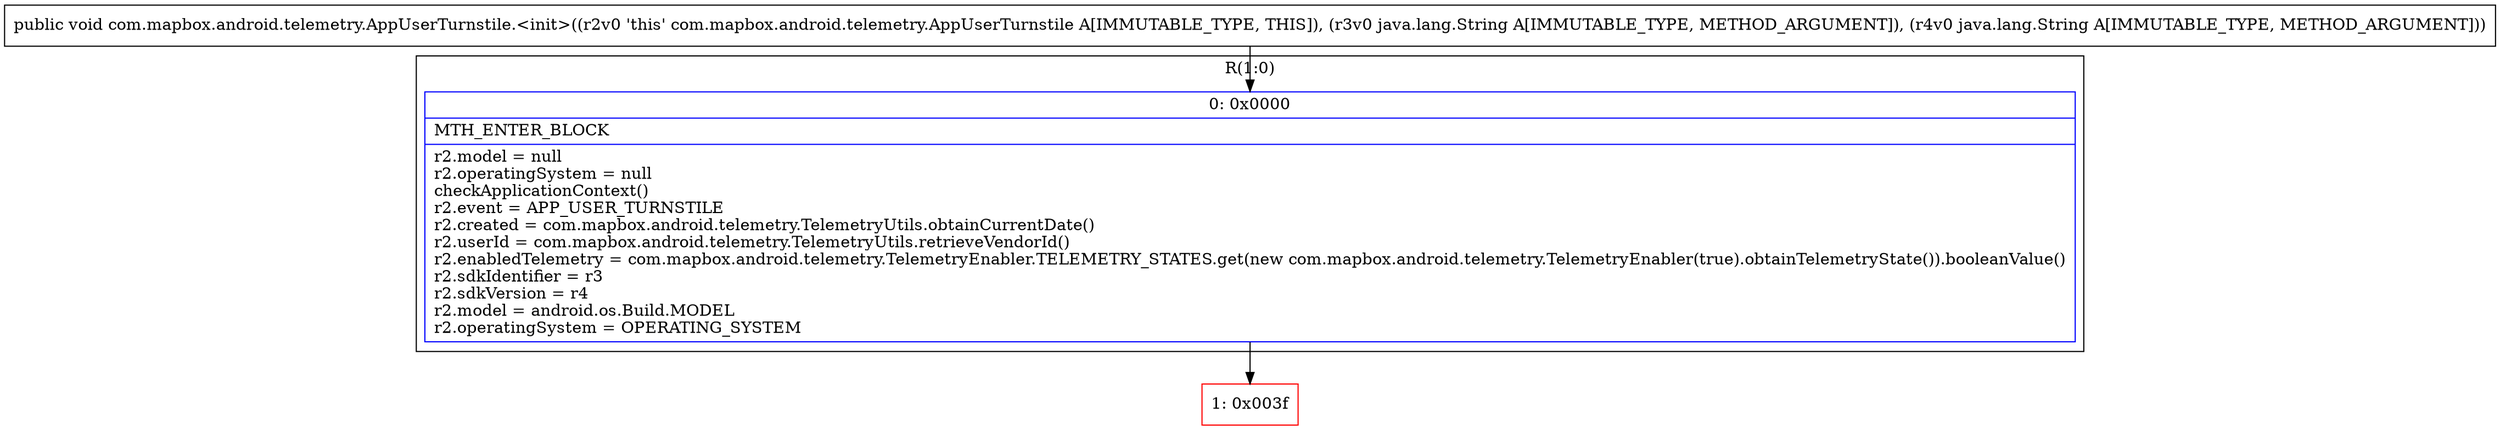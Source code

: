 digraph "CFG forcom.mapbox.android.telemetry.AppUserTurnstile.\<init\>(Ljava\/lang\/String;Ljava\/lang\/String;)V" {
subgraph cluster_Region_2134788786 {
label = "R(1:0)";
node [shape=record,color=blue];
Node_0 [shape=record,label="{0\:\ 0x0000|MTH_ENTER_BLOCK\l|r2.model = null\lr2.operatingSystem = null\lcheckApplicationContext()\lr2.event = APP_USER_TURNSTILE\lr2.created = com.mapbox.android.telemetry.TelemetryUtils.obtainCurrentDate()\lr2.userId = com.mapbox.android.telemetry.TelemetryUtils.retrieveVendorId()\lr2.enabledTelemetry = com.mapbox.android.telemetry.TelemetryEnabler.TELEMETRY_STATES.get(new com.mapbox.android.telemetry.TelemetryEnabler(true).obtainTelemetryState()).booleanValue()\lr2.sdkIdentifier = r3\lr2.sdkVersion = r4\lr2.model = android.os.Build.MODEL\lr2.operatingSystem = OPERATING_SYSTEM\l}"];
}
Node_1 [shape=record,color=red,label="{1\:\ 0x003f}"];
MethodNode[shape=record,label="{public void com.mapbox.android.telemetry.AppUserTurnstile.\<init\>((r2v0 'this' com.mapbox.android.telemetry.AppUserTurnstile A[IMMUTABLE_TYPE, THIS]), (r3v0 java.lang.String A[IMMUTABLE_TYPE, METHOD_ARGUMENT]), (r4v0 java.lang.String A[IMMUTABLE_TYPE, METHOD_ARGUMENT])) }"];
MethodNode -> Node_0;
Node_0 -> Node_1;
}


